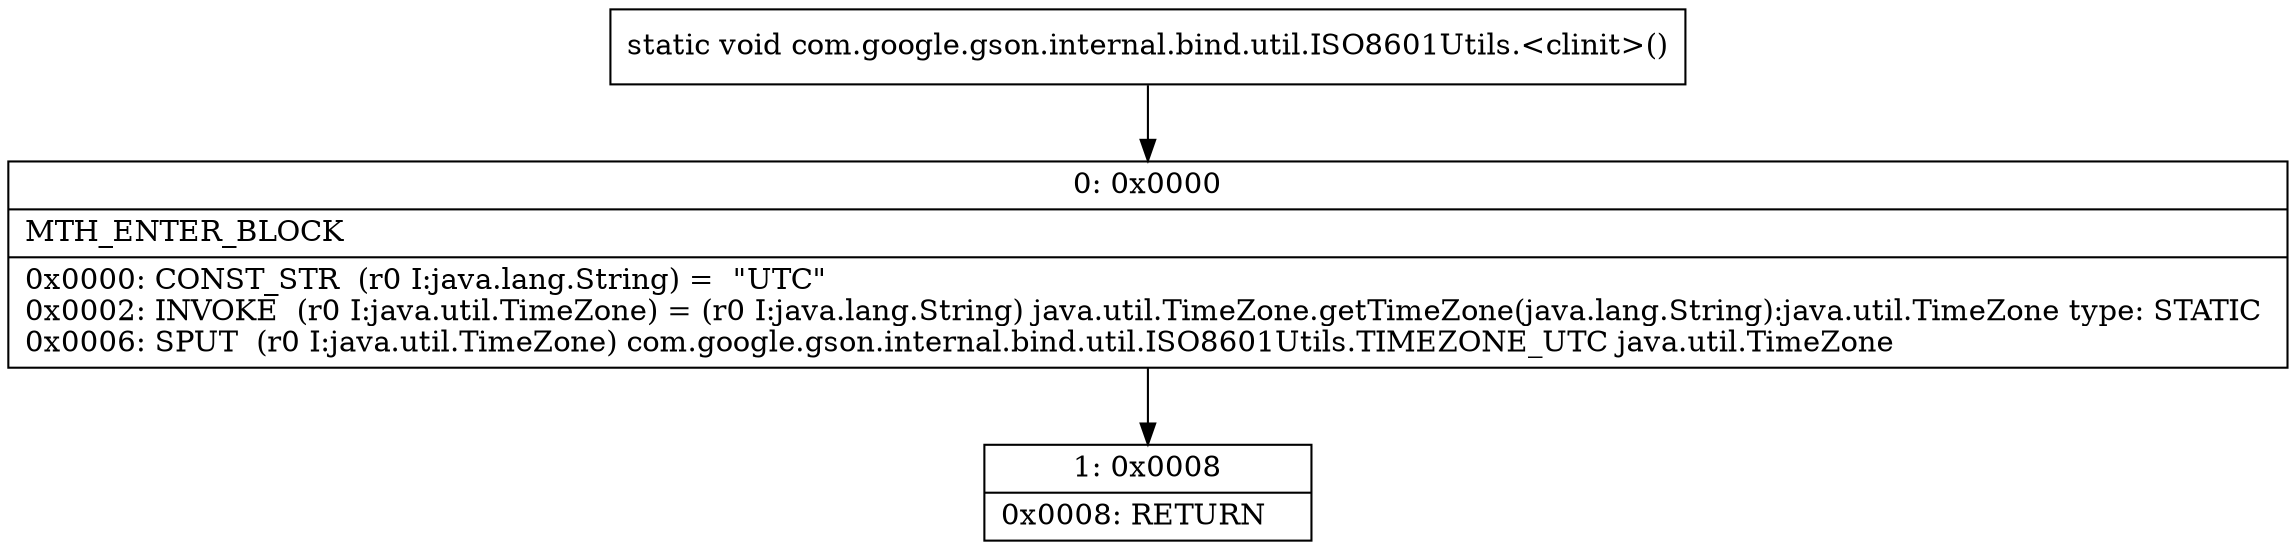 digraph "CFG forcom.google.gson.internal.bind.util.ISO8601Utils.\<clinit\>()V" {
Node_0 [shape=record,label="{0\:\ 0x0000|MTH_ENTER_BLOCK\l|0x0000: CONST_STR  (r0 I:java.lang.String) =  \"UTC\" \l0x0002: INVOKE  (r0 I:java.util.TimeZone) = (r0 I:java.lang.String) java.util.TimeZone.getTimeZone(java.lang.String):java.util.TimeZone type: STATIC \l0x0006: SPUT  (r0 I:java.util.TimeZone) com.google.gson.internal.bind.util.ISO8601Utils.TIMEZONE_UTC java.util.TimeZone \l}"];
Node_1 [shape=record,label="{1\:\ 0x0008|0x0008: RETURN   \l}"];
MethodNode[shape=record,label="{static void com.google.gson.internal.bind.util.ISO8601Utils.\<clinit\>() }"];
MethodNode -> Node_0;
Node_0 -> Node_1;
}

